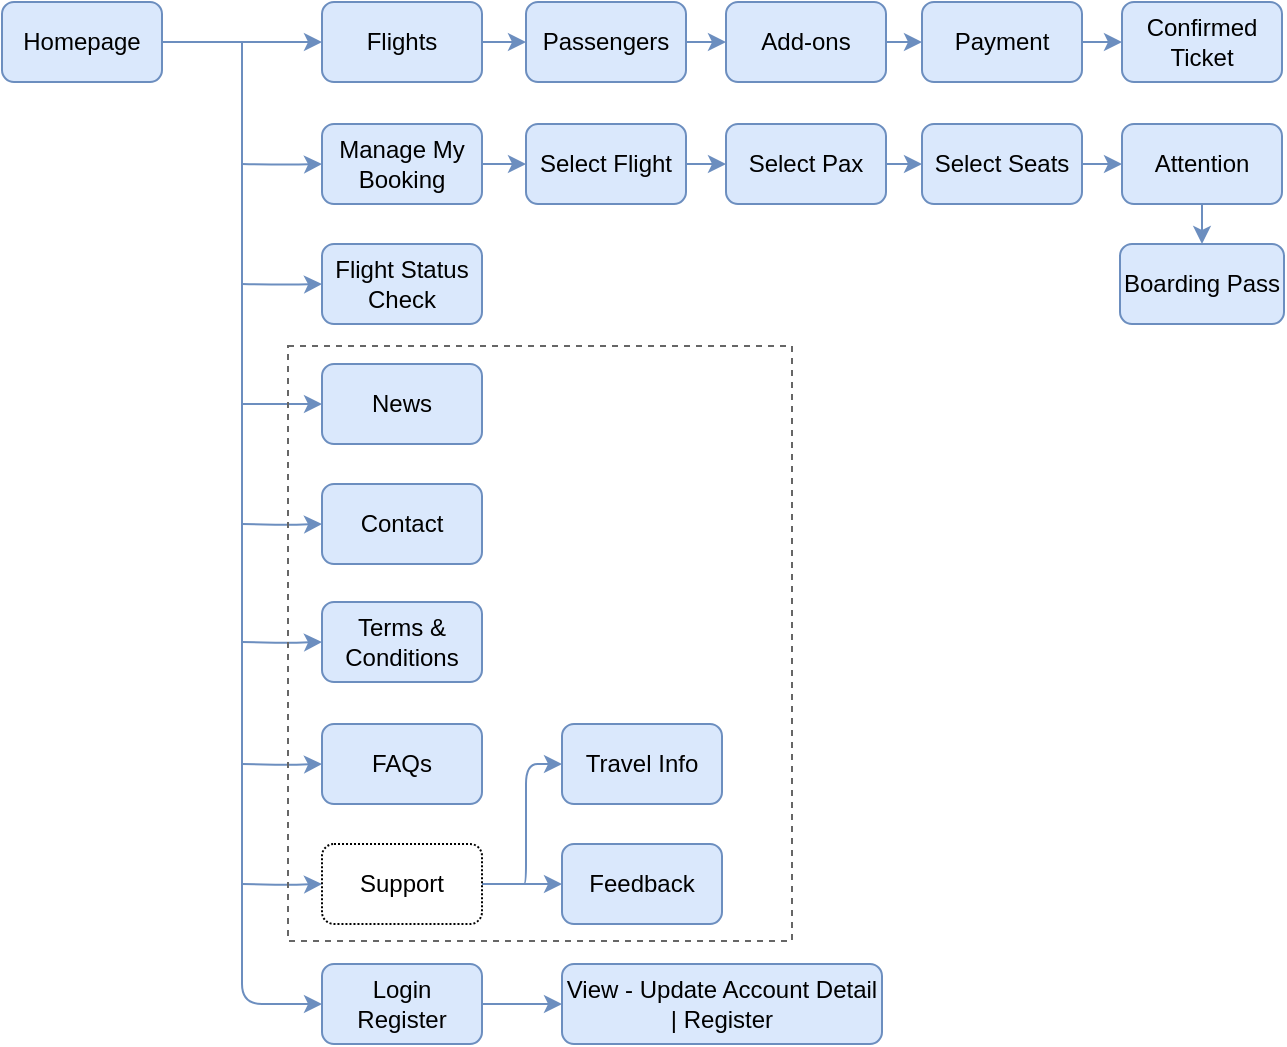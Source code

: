 <mxfile version="21.2.8" type="device">
  <diagram id="8Q6Ojd5djF1y5WK4HrrX" name="Page-1">
    <mxGraphModel dx="987" dy="828" grid="0" gridSize="10" guides="1" tooltips="1" connect="1" arrows="1" fold="1" page="1" pageScale="1" pageWidth="1654" pageHeight="1169" math="0" shadow="0">
      <root>
        <mxCell id="0" />
        <mxCell id="1" parent="0" />
        <mxCell id="qZPg78vKD_aJm_WGagNb-1" style="edgeStyle=orthogonalEdgeStyle;rounded=0;orthogonalLoop=1;jettySize=auto;html=1;exitX=1;exitY=0.5;exitDx=0;exitDy=0;entryX=0;entryY=0.5;entryDx=0;entryDy=0;fillColor=#dae8fc;strokeColor=#6c8ebf;" parent="1" source="Lu36mDXAAevWA7zRvWH6-1" target="Lu36mDXAAevWA7zRvWH6-5" edge="1">
          <mxGeometry relative="1" as="geometry" />
        </mxCell>
        <mxCell id="Lu36mDXAAevWA7zRvWH6-1" value="Homepage" style="rounded=1;whiteSpace=wrap;html=1;labelBackgroundColor=none;fillColor=#dae8fc;strokeColor=#6c8ebf;" parent="1" vertex="1">
          <mxGeometry x="120" y="99" width="80" height="40" as="geometry" />
        </mxCell>
        <mxCell id="Lu36mDXAAevWA7zRvWH6-4" style="edgeStyle=orthogonalEdgeStyle;rounded=1;orthogonalLoop=1;jettySize=auto;html=1;exitX=1;exitY=0.5;exitDx=0;exitDy=0;entryX=0;entryY=0.5;entryDx=0;entryDy=0;curved=1;fillColor=#dae8fc;strokeColor=#6c8ebf;" parent="1" source="Lu36mDXAAevWA7zRvWH6-5" target="Lu36mDXAAevWA7zRvWH6-25" edge="1">
          <mxGeometry relative="1" as="geometry">
            <mxPoint x="440" y="119" as="targetPoint" />
          </mxGeometry>
        </mxCell>
        <mxCell id="Lu36mDXAAevWA7zRvWH6-5" value="Flights" style="rounded=1;whiteSpace=wrap;html=1;fillColor=#dae8fc;strokeColor=#6c8ebf;" parent="1" vertex="1">
          <mxGeometry x="280" y="99" width="80" height="40" as="geometry" />
        </mxCell>
        <mxCell id="qZPg78vKD_aJm_WGagNb-39" style="edgeStyle=orthogonalEdgeStyle;curved=1;orthogonalLoop=1;jettySize=auto;html=1;exitX=0;exitY=0.5;exitDx=0;exitDy=0;entryX=0;entryY=0.5;entryDx=0;entryDy=0;fillColor=#dae8fc;strokeColor=#6c8ebf;" parent="1" target="Lu36mDXAAevWA7zRvWH6-7" edge="1">
          <mxGeometry relative="1" as="geometry">
            <mxPoint x="240" y="240" as="sourcePoint" />
          </mxGeometry>
        </mxCell>
        <mxCell id="Lu36mDXAAevWA7zRvWH6-7" value="Flight Status Check" style="rounded=1;whiteSpace=wrap;html=1;labelBackgroundColor=none;fillColor=#dae8fc;strokeColor=#6c8ebf;" parent="1" vertex="1">
          <mxGeometry x="280" y="220" width="80" height="40" as="geometry" />
        </mxCell>
        <mxCell id="qZPg78vKD_aJm_WGagNb-50" style="edgeStyle=orthogonalEdgeStyle;orthogonalLoop=1;jettySize=auto;html=1;exitX=0;exitY=0.5;exitDx=0;exitDy=0;startArrow=none;startFill=0;endArrow=classic;endFill=1;entryX=0;entryY=0.5;entryDx=0;entryDy=0;fillColor=#dae8fc;strokeColor=#6c8ebf;" parent="1" target="Lu36mDXAAevWA7zRvWH6-14" edge="1">
          <mxGeometry relative="1" as="geometry">
            <mxPoint x="240" y="360" as="sourcePoint" />
          </mxGeometry>
        </mxCell>
        <mxCell id="Lu36mDXAAevWA7zRvWH6-14" value="Contact" style="rounded=1;whiteSpace=wrap;html=1;labelBackgroundColor=none;fillColor=#dae8fc;strokeColor=#6c8ebf;" parent="1" vertex="1">
          <mxGeometry x="280" y="340" width="80" height="40" as="geometry" />
        </mxCell>
        <mxCell id="Lu36mDXAAevWA7zRvWH6-22" value="" style="endArrow=classic;html=1;rounded=1;entryX=0;entryY=0.5;entryDx=0;entryDy=0;fillColor=#dae8fc;strokeColor=#6c8ebf;" parent="1" target="Lu36mDXAAevWA7zRvWH6-23" edge="1">
          <mxGeometry width="50" height="50" relative="1" as="geometry">
            <mxPoint x="240" y="119" as="sourcePoint" />
            <mxPoint x="228" y="519" as="targetPoint" />
            <Array as="points">
              <mxPoint x="240" y="600" />
            </Array>
          </mxGeometry>
        </mxCell>
        <mxCell id="VNEaaJWstTpRPfAeSwXf-3" style="edgeStyle=orthogonalEdgeStyle;rounded=1;orthogonalLoop=1;jettySize=auto;html=1;exitX=1;exitY=0.5;exitDx=0;exitDy=0;entryX=0;entryY=0.5;entryDx=0;entryDy=0;fillColor=#dae8fc;strokeColor=#6c8ebf;" parent="1" source="Lu36mDXAAevWA7zRvWH6-23" target="VNEaaJWstTpRPfAeSwXf-1" edge="1">
          <mxGeometry relative="1" as="geometry" />
        </mxCell>
        <mxCell id="Lu36mDXAAevWA7zRvWH6-23" value="Login&lt;br&gt;Register" style="rounded=1;whiteSpace=wrap;html=1;labelBackgroundColor=none;fillColor=#dae8fc;strokeColor=#6c8ebf;" parent="1" vertex="1">
          <mxGeometry x="280" y="580" width="80" height="40" as="geometry" />
        </mxCell>
        <mxCell id="qZPg78vKD_aJm_WGagNb-6" style="edgeStyle=orthogonalEdgeStyle;curved=1;orthogonalLoop=1;jettySize=auto;html=1;exitX=1;exitY=0.5;exitDx=0;exitDy=0;entryX=0;entryY=0.5;entryDx=0;entryDy=0;fillColor=#dae8fc;strokeColor=#6c8ebf;" parent="1" source="Lu36mDXAAevWA7zRvWH6-25" target="Lu36mDXAAevWA7zRvWH6-29" edge="1">
          <mxGeometry relative="1" as="geometry" />
        </mxCell>
        <mxCell id="Lu36mDXAAevWA7zRvWH6-25" value="Passengers" style="rounded=1;whiteSpace=wrap;html=1;fillColor=#dae8fc;strokeColor=#6c8ebf;" parent="1" vertex="1">
          <mxGeometry x="382" y="99" width="80" height="40" as="geometry" />
        </mxCell>
        <mxCell id="qZPg78vKD_aJm_WGagNb-7" style="edgeStyle=orthogonalEdgeStyle;curved=1;orthogonalLoop=1;jettySize=auto;html=1;exitX=1;exitY=0.5;exitDx=0;exitDy=0;entryX=0;entryY=0.5;entryDx=0;entryDy=0;fillColor=#dae8fc;strokeColor=#6c8ebf;" parent="1" source="Lu36mDXAAevWA7zRvWH6-29" target="Lu36mDXAAevWA7zRvWH6-32" edge="1">
          <mxGeometry relative="1" as="geometry" />
        </mxCell>
        <mxCell id="Lu36mDXAAevWA7zRvWH6-29" value="Add-ons" style="rounded=1;whiteSpace=wrap;html=1;fillColor=#dae8fc;strokeColor=#6c8ebf;" parent="1" vertex="1">
          <mxGeometry x="482" y="99" width="80" height="40" as="geometry" />
        </mxCell>
        <mxCell id="qZPg78vKD_aJm_WGagNb-8" style="edgeStyle=orthogonalEdgeStyle;curved=1;orthogonalLoop=1;jettySize=auto;html=1;exitX=1;exitY=0.5;exitDx=0;exitDy=0;entryX=0;entryY=0.5;entryDx=0;entryDy=0;fillColor=#dae8fc;strokeColor=#6c8ebf;" parent="1" source="Lu36mDXAAevWA7zRvWH6-32" target="Lu36mDXAAevWA7zRvWH6-37" edge="1">
          <mxGeometry relative="1" as="geometry" />
        </mxCell>
        <mxCell id="Lu36mDXAAevWA7zRvWH6-32" value="Payment" style="rounded=1;whiteSpace=wrap;html=1;fillColor=#dae8fc;strokeColor=#6c8ebf;" parent="1" vertex="1">
          <mxGeometry x="580" y="99" width="80" height="40" as="geometry" />
        </mxCell>
        <mxCell id="Lu36mDXAAevWA7zRvWH6-33" style="edgeStyle=none;rounded=1;orthogonalLoop=1;jettySize=auto;html=1;exitX=1;exitY=0.5;exitDx=0;exitDy=0;entryX=0;entryY=0.5;entryDx=0;entryDy=0;fillColor=#dae8fc;strokeColor=#6c8ebf;" parent="1" source="pjUPmumY15xrgWy8LJm8-1" target="Lu36mDXAAevWA7zRvWH6-36" edge="1">
          <mxGeometry relative="1" as="geometry" />
        </mxCell>
        <mxCell id="qZPg78vKD_aJm_WGagNb-38" style="edgeStyle=orthogonalEdgeStyle;curved=1;orthogonalLoop=1;jettySize=auto;html=1;exitX=0;exitY=0.5;exitDx=0;exitDy=0;entryX=0;entryY=0.5;entryDx=0;entryDy=0;fillColor=#dae8fc;strokeColor=#6c8ebf;" parent="1" target="Lu36mDXAAevWA7zRvWH6-34" edge="1">
          <mxGeometry relative="1" as="geometry">
            <mxPoint x="240" y="180" as="sourcePoint" />
          </mxGeometry>
        </mxCell>
        <mxCell id="pjUPmumY15xrgWy8LJm8-2" style="edgeStyle=orthogonalEdgeStyle;rounded=0;orthogonalLoop=1;jettySize=auto;html=1;exitX=1;exitY=0.5;exitDx=0;exitDy=0;fillColor=#dae8fc;strokeColor=#6c8ebf;" parent="1" source="Lu36mDXAAevWA7zRvWH6-34" target="pjUPmumY15xrgWy8LJm8-1" edge="1">
          <mxGeometry relative="1" as="geometry" />
        </mxCell>
        <mxCell id="Lu36mDXAAevWA7zRvWH6-34" value="Manage My Booking" style="whiteSpace=wrap;html=1;rounded=1;labelBackgroundColor=none;fillColor=#dae8fc;strokeColor=#6c8ebf;" parent="1" vertex="1">
          <mxGeometry x="280" y="160" width="80" height="40" as="geometry" />
        </mxCell>
        <mxCell id="Lu36mDXAAevWA7zRvWH6-35" style="edgeStyle=none;rounded=1;orthogonalLoop=1;jettySize=auto;html=1;exitX=1;exitY=0.5;exitDx=0;exitDy=0;entryX=0;entryY=0.5;entryDx=0;entryDy=0;fillColor=#dae8fc;strokeColor=#6c8ebf;" parent="1" source="Lu36mDXAAevWA7zRvWH6-36" target="Lu36mDXAAevWA7zRvWH6-39" edge="1">
          <mxGeometry relative="1" as="geometry" />
        </mxCell>
        <mxCell id="Lu36mDXAAevWA7zRvWH6-36" value="Select Pax" style="whiteSpace=wrap;html=1;rounded=1;fillColor=#dae8fc;strokeColor=#6c8ebf;" parent="1" vertex="1">
          <mxGeometry x="482" y="160" width="80" height="40" as="geometry" />
        </mxCell>
        <mxCell id="Lu36mDXAAevWA7zRvWH6-37" value="Confirmed Ticket" style="whiteSpace=wrap;html=1;rounded=1;fillColor=#dae8fc;strokeColor=#6c8ebf;" parent="1" vertex="1">
          <mxGeometry x="680" y="99" width="80" height="40" as="geometry" />
        </mxCell>
        <mxCell id="qZPg78vKD_aJm_WGagNb-11" style="edgeStyle=orthogonalEdgeStyle;curved=1;orthogonalLoop=1;jettySize=auto;html=1;exitX=1;exitY=0.5;exitDx=0;exitDy=0;entryX=0;entryY=0.5;entryDx=0;entryDy=0;fillColor=#dae8fc;strokeColor=#6c8ebf;" parent="1" source="Lu36mDXAAevWA7zRvWH6-39" target="Lu36mDXAAevWA7zRvWH6-41" edge="1">
          <mxGeometry relative="1" as="geometry" />
        </mxCell>
        <mxCell id="Lu36mDXAAevWA7zRvWH6-39" value="Select Seats" style="whiteSpace=wrap;html=1;rounded=1;fillColor=#dae8fc;strokeColor=#6c8ebf;" parent="1" vertex="1">
          <mxGeometry x="580" y="160" width="80" height="40" as="geometry" />
        </mxCell>
        <mxCell id="qZPg78vKD_aJm_WGagNb-12" style="edgeStyle=orthogonalEdgeStyle;curved=1;orthogonalLoop=1;jettySize=auto;html=1;exitX=0.5;exitY=1;exitDx=0;exitDy=0;entryX=0.5;entryY=0;entryDx=0;entryDy=0;fillColor=#dae8fc;strokeColor=#6c8ebf;" parent="1" source="Lu36mDXAAevWA7zRvWH6-41" target="Lu36mDXAAevWA7zRvWH6-42" edge="1">
          <mxGeometry relative="1" as="geometry" />
        </mxCell>
        <mxCell id="Lu36mDXAAevWA7zRvWH6-41" value="Attention" style="whiteSpace=wrap;html=1;rounded=1;fillColor=#dae8fc;strokeColor=#6c8ebf;" parent="1" vertex="1">
          <mxGeometry x="680" y="160" width="80" height="40" as="geometry" />
        </mxCell>
        <mxCell id="Lu36mDXAAevWA7zRvWH6-42" value="Boarding Pass" style="whiteSpace=wrap;html=1;rounded=1;fillColor=#dae8fc;strokeColor=#6c8ebf;" parent="1" vertex="1">
          <mxGeometry x="679" y="220" width="82" height="40" as="geometry" />
        </mxCell>
        <mxCell id="qZPg78vKD_aJm_WGagNb-53" style="edgeStyle=orthogonalEdgeStyle;orthogonalLoop=1;jettySize=auto;html=1;startArrow=none;startFill=0;endArrow=classic;endFill=1;entryX=0;entryY=0.5;entryDx=0;entryDy=0;fillColor=#dae8fc;strokeColor=#6c8ebf;" parent="1" target="qZPg78vKD_aJm_WGagNb-14" edge="1">
          <mxGeometry relative="1" as="geometry">
            <mxPoint x="240" y="300" as="sourcePoint" />
            <Array as="points">
              <mxPoint x="240" y="300" />
            </Array>
          </mxGeometry>
        </mxCell>
        <mxCell id="qZPg78vKD_aJm_WGagNb-14" value="News" style="rounded=1;whiteSpace=wrap;html=1;labelBackgroundColor=none;fillColor=#dae8fc;strokeColor=#6c8ebf;" parent="1" vertex="1">
          <mxGeometry x="280" y="280" width="80" height="40" as="geometry" />
        </mxCell>
        <mxCell id="qZPg78vKD_aJm_WGagNb-51" style="edgeStyle=orthogonalEdgeStyle;orthogonalLoop=1;jettySize=auto;html=1;exitX=0;exitY=0.5;exitDx=0;exitDy=0;startArrow=none;startFill=0;endArrow=classic;endFill=1;entryX=0;entryY=0.5;entryDx=0;entryDy=0;fillColor=#dae8fc;strokeColor=#6c8ebf;" parent="1" target="qZPg78vKD_aJm_WGagNb-33" edge="1">
          <mxGeometry relative="1" as="geometry">
            <mxPoint x="240" y="419" as="sourcePoint" />
          </mxGeometry>
        </mxCell>
        <mxCell id="qZPg78vKD_aJm_WGagNb-33" value="Terms &amp;amp; Conditions" style="rounded=1;whiteSpace=wrap;html=1;labelBackgroundColor=none;fillColor=#dae8fc;strokeColor=#6c8ebf;" parent="1" vertex="1">
          <mxGeometry x="280" y="399" width="80" height="40" as="geometry" />
        </mxCell>
        <mxCell id="qZPg78vKD_aJm_WGagNb-52" style="edgeStyle=orthogonalEdgeStyle;orthogonalLoop=1;jettySize=auto;html=1;exitX=0;exitY=0.5;exitDx=0;exitDy=0;startArrow=none;startFill=0;endArrow=classic;endFill=1;entryX=0;entryY=0.5;entryDx=0;entryDy=0;fillColor=#dae8fc;strokeColor=#6c8ebf;" parent="1" target="qZPg78vKD_aJm_WGagNb-35" edge="1">
          <mxGeometry relative="1" as="geometry">
            <mxPoint x="240" y="480" as="sourcePoint" />
          </mxGeometry>
        </mxCell>
        <mxCell id="qZPg78vKD_aJm_WGagNb-35" value="FAQs" style="rounded=1;whiteSpace=wrap;html=1;labelBackgroundColor=none;fillColor=#dae8fc;strokeColor=#6c8ebf;" parent="1" vertex="1">
          <mxGeometry x="280" y="460" width="80" height="40" as="geometry" />
        </mxCell>
        <mxCell id="qZPg78vKD_aJm_WGagNb-55" style="edgeStyle=orthogonalEdgeStyle;orthogonalLoop=1;jettySize=auto;html=1;exitX=0;exitY=0.5;exitDx=0;exitDy=0;startArrow=none;startFill=0;endArrow=classic;endFill=1;entryX=0;entryY=0.5;entryDx=0;entryDy=0;fillColor=#dae8fc;strokeColor=#6c8ebf;" parent="1" target="qZPg78vKD_aJm_WGagNb-54" edge="1">
          <mxGeometry relative="1" as="geometry">
            <mxPoint x="240" y="540" as="sourcePoint" />
          </mxGeometry>
        </mxCell>
        <mxCell id="Rzlls5kZuW-HoQTEDy4P-5" style="edgeStyle=orthogonalEdgeStyle;rounded=0;orthogonalLoop=1;jettySize=auto;html=1;exitX=1;exitY=0.5;exitDx=0;exitDy=0;entryX=0;entryY=0.5;entryDx=0;entryDy=0;fillColor=#dae8fc;strokeColor=#6c8ebf;" parent="1" source="qZPg78vKD_aJm_WGagNb-54" target="Rzlls5kZuW-HoQTEDy4P-4" edge="1">
          <mxGeometry relative="1" as="geometry" />
        </mxCell>
        <mxCell id="qZPg78vKD_aJm_WGagNb-54" value="Support" style="rounded=1;whiteSpace=wrap;html=1;labelBackgroundColor=none;dashed=1;dashPattern=1 1;" parent="1" vertex="1">
          <mxGeometry x="280" y="520" width="80" height="40" as="geometry" />
        </mxCell>
        <mxCell id="VNEaaJWstTpRPfAeSwXf-1" value="View - Update Account Detail | Register" style="rounded=1;whiteSpace=wrap;html=1;labelBackgroundColor=none;fillColor=#dae8fc;strokeColor=#6c8ebf;" parent="1" vertex="1">
          <mxGeometry x="400" y="580" width="160" height="40" as="geometry" />
        </mxCell>
        <mxCell id="Rzlls5kZuW-HoQTEDy4P-6" style="edgeStyle=orthogonalEdgeStyle;rounded=1;orthogonalLoop=1;jettySize=auto;html=1;exitX=0;exitY=0.5;exitDx=0;exitDy=0;entryX=0;entryY=0.5;entryDx=0;entryDy=0;fillColor=#dae8fc;strokeColor=#6c8ebf;" parent="1" target="Rzlls5kZuW-HoQTEDy4P-3" edge="1">
          <mxGeometry relative="1" as="geometry">
            <mxPoint x="380" y="540" as="sourcePoint" />
            <Array as="points">
              <mxPoint x="382" y="540" />
              <mxPoint x="382" y="480" />
            </Array>
          </mxGeometry>
        </mxCell>
        <mxCell id="Rzlls5kZuW-HoQTEDy4P-3" value="Travel Info" style="rounded=1;whiteSpace=wrap;html=1;labelBackgroundColor=none;fillColor=#dae8fc;strokeColor=#6c8ebf;" parent="1" vertex="1">
          <mxGeometry x="400" y="460" width="80" height="40" as="geometry" />
        </mxCell>
        <mxCell id="Rzlls5kZuW-HoQTEDy4P-4" value="Feedback" style="rounded=1;whiteSpace=wrap;html=1;labelBackgroundColor=none;fillColor=#dae8fc;strokeColor=#6c8ebf;" parent="1" vertex="1">
          <mxGeometry x="400" y="520" width="80" height="40" as="geometry" />
        </mxCell>
        <mxCell id="Rzlls5kZuW-HoQTEDy4P-7" value="" style="rounded=0;whiteSpace=wrap;html=1;dashed=1;fillColor=none;fontColor=#333333;strokeColor=#666666;align=right;horizontal=1;verticalAlign=top;" parent="1" vertex="1">
          <mxGeometry x="263" y="271" width="252" height="297.5" as="geometry" />
        </mxCell>
        <mxCell id="pjUPmumY15xrgWy8LJm8-1" value="Select Flight" style="whiteSpace=wrap;html=1;rounded=1;fillColor=#dae8fc;strokeColor=#6c8ebf;" parent="1" vertex="1">
          <mxGeometry x="382" y="160" width="80" height="40" as="geometry" />
        </mxCell>
      </root>
    </mxGraphModel>
  </diagram>
</mxfile>
